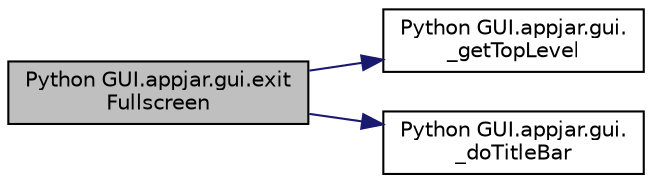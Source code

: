 digraph "Python GUI.appjar.gui.exitFullscreen"
{
  edge [fontname="Helvetica",fontsize="10",labelfontname="Helvetica",labelfontsize="10"];
  node [fontname="Helvetica",fontsize="10",shape=record];
  rankdir="LR";
  Node1301 [label="Python GUI.appjar.gui.exit\lFullscreen",height=0.2,width=0.4,color="black", fillcolor="grey75", style="filled", fontcolor="black"];
  Node1301 -> Node1302 [color="midnightblue",fontsize="10",style="solid",fontname="Helvetica"];
  Node1302 [label="Python GUI.appjar.gui.\l_getTopLevel",height=0.2,width=0.4,color="black", fillcolor="white", style="filled",URL="$class_python_01_g_u_i_1_1appjar_1_1gui.html#a931a365190d4c36c4de0d6e37d54bb8d"];
  Node1301 -> Node1303 [color="midnightblue",fontsize="10",style="solid",fontname="Helvetica"];
  Node1303 [label="Python GUI.appjar.gui.\l_doTitleBar",height=0.2,width=0.4,color="black", fillcolor="white", style="filled",URL="$class_python_01_g_u_i_1_1appjar_1_1gui.html#aeb54c22e1ddb1a8e831d3131d6709d11"];
}
